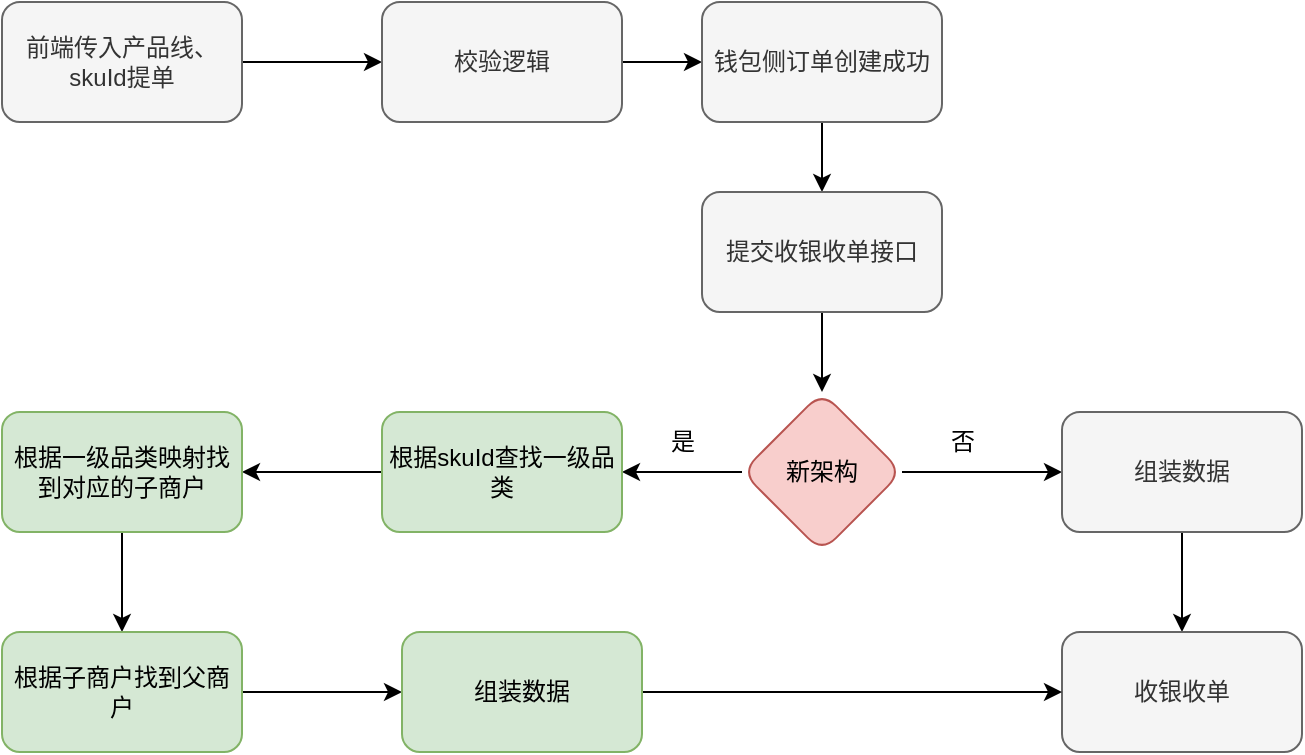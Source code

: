 <mxfile version="21.1.5" type="github">
  <diagram name="第 1 页" id="DXSHosAfnGJKbElSBMrj">
    <mxGraphModel dx="794" dy="516" grid="1" gridSize="10" guides="1" tooltips="1" connect="1" arrows="1" fold="1" page="1" pageScale="1" pageWidth="827" pageHeight="1169" math="0" shadow="0">
      <root>
        <mxCell id="0" />
        <mxCell id="1" parent="0" />
        <mxCell id="6dbAEWTWCJNj96pGmMnh-3" value="" style="edgeStyle=orthogonalEdgeStyle;rounded=0;orthogonalLoop=1;jettySize=auto;html=1;" edge="1" parent="1" source="6dbAEWTWCJNj96pGmMnh-1" target="6dbAEWTWCJNj96pGmMnh-2">
          <mxGeometry relative="1" as="geometry" />
        </mxCell>
        <mxCell id="6dbAEWTWCJNj96pGmMnh-1" value="前端传入产品线、skuId提单" style="rounded=1;whiteSpace=wrap;html=1;fillColor=#f5f5f5;fontColor=#333333;strokeColor=#666666;" vertex="1" parent="1">
          <mxGeometry x="250" y="130" width="120" height="60" as="geometry" />
        </mxCell>
        <mxCell id="6dbAEWTWCJNj96pGmMnh-5" value="" style="edgeStyle=orthogonalEdgeStyle;rounded=0;orthogonalLoop=1;jettySize=auto;html=1;" edge="1" parent="1" source="6dbAEWTWCJNj96pGmMnh-2" target="6dbAEWTWCJNj96pGmMnh-4">
          <mxGeometry relative="1" as="geometry" />
        </mxCell>
        <mxCell id="6dbAEWTWCJNj96pGmMnh-2" value="校验逻辑" style="whiteSpace=wrap;html=1;rounded=1;fillColor=#f5f5f5;fontColor=#333333;strokeColor=#666666;" vertex="1" parent="1">
          <mxGeometry x="440" y="130" width="120" height="60" as="geometry" />
        </mxCell>
        <mxCell id="6dbAEWTWCJNj96pGmMnh-7" value="" style="edgeStyle=orthogonalEdgeStyle;rounded=0;orthogonalLoop=1;jettySize=auto;html=1;" edge="1" parent="1" source="6dbAEWTWCJNj96pGmMnh-4" target="6dbAEWTWCJNj96pGmMnh-6">
          <mxGeometry relative="1" as="geometry" />
        </mxCell>
        <mxCell id="6dbAEWTWCJNj96pGmMnh-4" value="钱包侧订单创建成功" style="whiteSpace=wrap;html=1;rounded=1;fillColor=#f5f5f5;fontColor=#333333;strokeColor=#666666;" vertex="1" parent="1">
          <mxGeometry x="600" y="130" width="120" height="60" as="geometry" />
        </mxCell>
        <mxCell id="6dbAEWTWCJNj96pGmMnh-9" value="" style="edgeStyle=orthogonalEdgeStyle;rounded=0;orthogonalLoop=1;jettySize=auto;html=1;" edge="1" parent="1" source="6dbAEWTWCJNj96pGmMnh-6" target="6dbAEWTWCJNj96pGmMnh-8">
          <mxGeometry relative="1" as="geometry" />
        </mxCell>
        <mxCell id="6dbAEWTWCJNj96pGmMnh-6" value="提交收银收单接口" style="whiteSpace=wrap;html=1;rounded=1;fillColor=#f5f5f5;fontColor=#333333;strokeColor=#666666;" vertex="1" parent="1">
          <mxGeometry x="600" y="225" width="120" height="60" as="geometry" />
        </mxCell>
        <mxCell id="6dbAEWTWCJNj96pGmMnh-11" value="" style="edgeStyle=orthogonalEdgeStyle;rounded=0;orthogonalLoop=1;jettySize=auto;html=1;" edge="1" parent="1" source="6dbAEWTWCJNj96pGmMnh-8" target="6dbAEWTWCJNj96pGmMnh-10">
          <mxGeometry relative="1" as="geometry" />
        </mxCell>
        <mxCell id="6dbAEWTWCJNj96pGmMnh-14" value="" style="edgeStyle=orthogonalEdgeStyle;rounded=0;orthogonalLoop=1;jettySize=auto;html=1;" edge="1" parent="1" source="6dbAEWTWCJNj96pGmMnh-8" target="6dbAEWTWCJNj96pGmMnh-13">
          <mxGeometry relative="1" as="geometry" />
        </mxCell>
        <mxCell id="6dbAEWTWCJNj96pGmMnh-8" value="新架构" style="rhombus;whiteSpace=wrap;html=1;rounded=1;fillColor=#f8cecc;strokeColor=#b85450;" vertex="1" parent="1">
          <mxGeometry x="620" y="325" width="80" height="80" as="geometry" />
        </mxCell>
        <mxCell id="6dbAEWTWCJNj96pGmMnh-24" style="edgeStyle=orthogonalEdgeStyle;rounded=0;orthogonalLoop=1;jettySize=auto;html=1;entryX=0.5;entryY=0;entryDx=0;entryDy=0;" edge="1" parent="1" source="6dbAEWTWCJNj96pGmMnh-10" target="6dbAEWTWCJNj96pGmMnh-20">
          <mxGeometry relative="1" as="geometry" />
        </mxCell>
        <mxCell id="6dbAEWTWCJNj96pGmMnh-10" value="组装数据" style="whiteSpace=wrap;html=1;rounded=1;fillColor=#f5f5f5;fontColor=#333333;strokeColor=#666666;" vertex="1" parent="1">
          <mxGeometry x="780" y="335" width="120" height="60" as="geometry" />
        </mxCell>
        <mxCell id="6dbAEWTWCJNj96pGmMnh-12" value="否" style="text;html=1;align=center;verticalAlign=middle;resizable=0;points=[];autosize=1;strokeColor=none;fillColor=none;" vertex="1" parent="1">
          <mxGeometry x="710" y="335" width="40" height="30" as="geometry" />
        </mxCell>
        <mxCell id="6dbAEWTWCJNj96pGmMnh-17" value="" style="edgeStyle=orthogonalEdgeStyle;rounded=0;orthogonalLoop=1;jettySize=auto;html=1;" edge="1" parent="1" source="6dbAEWTWCJNj96pGmMnh-13" target="6dbAEWTWCJNj96pGmMnh-16">
          <mxGeometry relative="1" as="geometry" />
        </mxCell>
        <mxCell id="6dbAEWTWCJNj96pGmMnh-13" value="根据skuId查找一级品类" style="whiteSpace=wrap;html=1;rounded=1;fillColor=#d5e8d4;strokeColor=#82b366;" vertex="1" parent="1">
          <mxGeometry x="440" y="335" width="120" height="60" as="geometry" />
        </mxCell>
        <mxCell id="6dbAEWTWCJNj96pGmMnh-15" value="是" style="text;html=1;align=center;verticalAlign=middle;resizable=0;points=[];autosize=1;strokeColor=none;fillColor=none;" vertex="1" parent="1">
          <mxGeometry x="570" y="335" width="40" height="30" as="geometry" />
        </mxCell>
        <mxCell id="6dbAEWTWCJNj96pGmMnh-19" value="" style="edgeStyle=orthogonalEdgeStyle;rounded=0;orthogonalLoop=1;jettySize=auto;html=1;" edge="1" parent="1" source="6dbAEWTWCJNj96pGmMnh-16" target="6dbAEWTWCJNj96pGmMnh-18">
          <mxGeometry relative="1" as="geometry" />
        </mxCell>
        <mxCell id="6dbAEWTWCJNj96pGmMnh-16" value="根据一级品类映射找到对应的子商户" style="whiteSpace=wrap;html=1;rounded=1;fillColor=#d5e8d4;strokeColor=#82b366;" vertex="1" parent="1">
          <mxGeometry x="250" y="335" width="120" height="60" as="geometry" />
        </mxCell>
        <mxCell id="6dbAEWTWCJNj96pGmMnh-23" value="" style="edgeStyle=orthogonalEdgeStyle;rounded=0;orthogonalLoop=1;jettySize=auto;html=1;" edge="1" parent="1" source="6dbAEWTWCJNj96pGmMnh-18" target="6dbAEWTWCJNj96pGmMnh-22">
          <mxGeometry relative="1" as="geometry" />
        </mxCell>
        <mxCell id="6dbAEWTWCJNj96pGmMnh-18" value="根据子商户找到父商户" style="whiteSpace=wrap;html=1;rounded=1;fillColor=#d5e8d4;strokeColor=#82b366;" vertex="1" parent="1">
          <mxGeometry x="250" y="445" width="120" height="60" as="geometry" />
        </mxCell>
        <mxCell id="6dbAEWTWCJNj96pGmMnh-20" value="收银收单" style="whiteSpace=wrap;html=1;rounded=1;fillColor=#f5f5f5;fontColor=#333333;strokeColor=#666666;" vertex="1" parent="1">
          <mxGeometry x="780" y="445" width="120" height="60" as="geometry" />
        </mxCell>
        <mxCell id="6dbAEWTWCJNj96pGmMnh-25" style="edgeStyle=orthogonalEdgeStyle;rounded=0;orthogonalLoop=1;jettySize=auto;html=1;" edge="1" parent="1" source="6dbAEWTWCJNj96pGmMnh-22" target="6dbAEWTWCJNj96pGmMnh-20">
          <mxGeometry relative="1" as="geometry" />
        </mxCell>
        <mxCell id="6dbAEWTWCJNj96pGmMnh-22" value="组装数据" style="whiteSpace=wrap;html=1;rounded=1;fillColor=#d5e8d4;strokeColor=#82b366;" vertex="1" parent="1">
          <mxGeometry x="450" y="445" width="120" height="60" as="geometry" />
        </mxCell>
      </root>
    </mxGraphModel>
  </diagram>
</mxfile>
